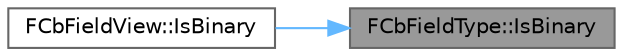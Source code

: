 digraph "FCbFieldType::IsBinary"
{
 // INTERACTIVE_SVG=YES
 // LATEX_PDF_SIZE
  bgcolor="transparent";
  edge [fontname=Helvetica,fontsize=10,labelfontname=Helvetica,labelfontsize=10];
  node [fontname=Helvetica,fontsize=10,shape=box,height=0.2,width=0.4];
  rankdir="RL";
  Node1 [id="Node000001",label="FCbFieldType::IsBinary",height=0.2,width=0.4,color="gray40", fillcolor="grey60", style="filled", fontcolor="black",tooltip=" "];
  Node1 -> Node2 [id="edge1_Node000001_Node000002",dir="back",color="steelblue1",style="solid",tooltip=" "];
  Node2 [id="Node000002",label="FCbFieldView::IsBinary",height=0.2,width=0.4,color="grey40", fillcolor="white", style="filled",URL="$dc/deb/classFCbFieldView.html#afb55b33df92b0e1baff3b4da37931dc1",tooltip=" "];
}
